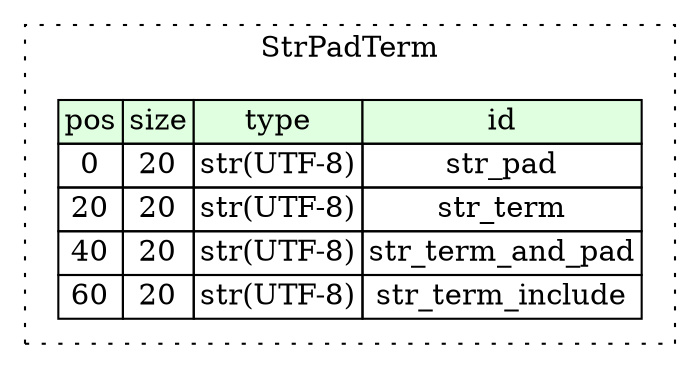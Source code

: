 digraph {
	rankdir=LR;
	node [shape=plaintext];
	subgraph cluster__str_pad_term {
		label="StrPadTerm";
		graph[style=dotted];

		str_pad_term__seq [label=<<TABLE BORDER="0" CELLBORDER="1" CELLSPACING="0">
			<TR><TD BGCOLOR="#E0FFE0">pos</TD><TD BGCOLOR="#E0FFE0">size</TD><TD BGCOLOR="#E0FFE0">type</TD><TD BGCOLOR="#E0FFE0">id</TD></TR>
			<TR><TD PORT="str_pad_pos">0</TD><TD PORT="str_pad_size">20</TD><TD>str(UTF-8)</TD><TD PORT="str_pad_type">str_pad</TD></TR>
			<TR><TD PORT="str_term_pos">20</TD><TD PORT="str_term_size">20</TD><TD>str(UTF-8)</TD><TD PORT="str_term_type">str_term</TD></TR>
			<TR><TD PORT="str_term_and_pad_pos">40</TD><TD PORT="str_term_and_pad_size">20</TD><TD>str(UTF-8)</TD><TD PORT="str_term_and_pad_type">str_term_and_pad</TD></TR>
			<TR><TD PORT="str_term_include_pos">60</TD><TD PORT="str_term_include_size">20</TD><TD>str(UTF-8)</TD><TD PORT="str_term_include_type">str_term_include</TD></TR>
		</TABLE>>];
	}
}
